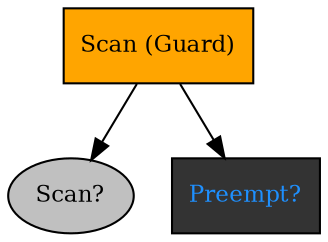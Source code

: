 digraph tutorial {
graph [fontname="times-roman"];
node [fontname="times-roman"];
edge [fontname="times-roman"];
"Scan (Guard)" [fillcolor=orange, fontcolor=black, fontsize=11, shape=box, style=filled];
"Scan?" [fillcolor=gray, fontcolor=black, fontsize=11, shape=ellipse, style=filled];
"Scan (Guard)" -> "Scan?";
"Preempt?" [fillcolor=gray20, fontcolor=dodgerblue, fontsize=11, shape=box, style=filled];
"Scan (Guard)" -> "Preempt?";
}
